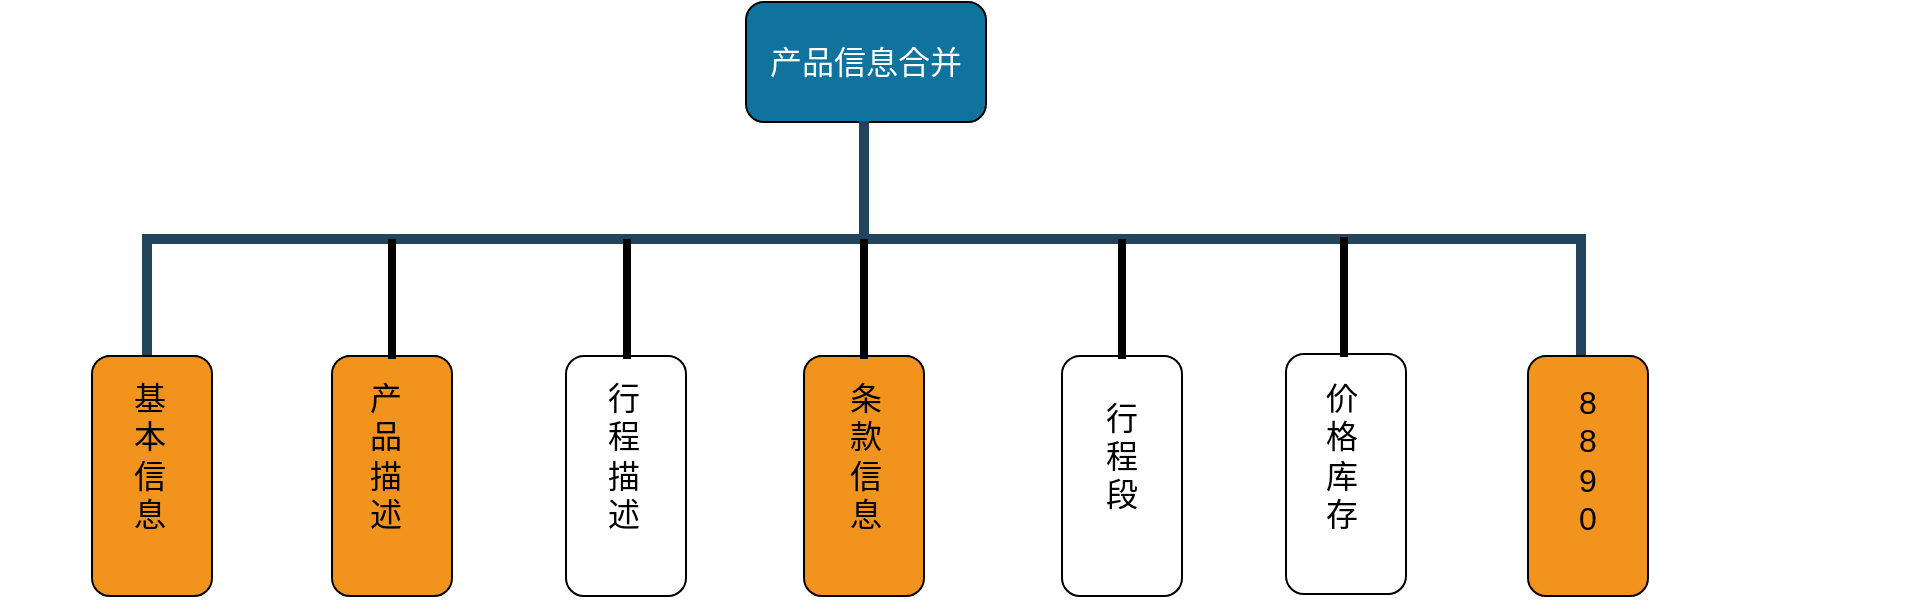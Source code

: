 <mxfile version="10.8.0" type="github"><diagram name="Page-1" id="64c3da0e-402f-94eb-ee01-a36477274f13"><mxGraphModel dx="1075" dy="629" grid="1" gridSize="10" guides="1" tooltips="1" connect="1" arrows="1" fold="1" page="1" pageScale="1" pageWidth="1169" pageHeight="826" background="#ffffff" math="0" shadow="0"><root><mxCell id="0"/><mxCell id="1" parent="0"/><mxCell id="PRa1ShAsSD1mwZs-6ogL-237" value="产品信息合并" style="rounded=1;whiteSpace=wrap;html=1;fillColor=#10739E;fontColor=#FFFFFF;fontSize=16;" vertex="1" parent="1"><mxGeometry x="967" y="423" width="120" height="60" as="geometry"/></mxCell><mxCell id="PRa1ShAsSD1mwZs-6ogL-238" value="" style="strokeWidth=5;html=1;shape=mxgraph.flowchart.annotation_2;align=left;pointerEvents=1;fillColor=#3B8DF1;fontSize=16;fontColor=#FFFFFF;rotation=90;strokeColor=#23445D;" vertex="1" parent="1"><mxGeometry x="967" y="183" width="118" height="717" as="geometry"/></mxCell><mxCell id="PRa1ShAsSD1mwZs-6ogL-240" value="" style="rounded=1;whiteSpace=wrap;html=1;fontSize=16;rotation=90;fillColor=#F2931E;" vertex="1" parent="1"><mxGeometry x="610" y="630" width="120" height="60" as="geometry"/></mxCell><mxCell id="PRa1ShAsSD1mwZs-6ogL-241" value="&lt;font&gt;基&lt;br&gt;本&lt;br&gt;信&lt;br&gt;息&lt;/font&gt;" style="text;html=1;strokeColor=none;fillColor=none;align=center;verticalAlign=middle;whiteSpace=wrap;rounded=0;fontSize=16;fontColor=#000000;" vertex="1" parent="1"><mxGeometry x="594" y="640" width="150" height="20" as="geometry"/></mxCell><mxCell id="PRa1ShAsSD1mwZs-6ogL-243" value="" style="rounded=1;whiteSpace=wrap;html=1;fillColor=#F2931E;fontSize=16;fontColor=#FFFFFF;rotation=90;" vertex="1" parent="1"><mxGeometry x="730" y="630" width="120" height="60" as="geometry"/></mxCell><mxCell id="PRa1ShAsSD1mwZs-6ogL-244" value="产&lt;br&gt;品&lt;br&gt;描&lt;br&gt;述" style="text;html=1;strokeColor=none;fillColor=none;align=center;verticalAlign=middle;whiteSpace=wrap;rounded=0;fontSize=16;fontColor=#000000;" vertex="1" parent="1"><mxGeometry x="712" y="640" width="150" height="20" as="geometry"/></mxCell><mxCell id="PRa1ShAsSD1mwZs-6ogL-245" value="" style="rounded=1;whiteSpace=wrap;html=1;fillColor=#F2931E;fontSize=16;fontColor=#FFFFFF;rotation=90;" vertex="1" parent="1"><mxGeometry x="966" y="630" width="120" height="60" as="geometry"/></mxCell><mxCell id="PRa1ShAsSD1mwZs-6ogL-247" value="" style="rounded=1;whiteSpace=wrap;html=1;fontSize=16;rotation=90;" vertex="1" parent="1"><mxGeometry x="1095" y="630" width="120" height="60" as="geometry"/></mxCell><mxCell id="PRa1ShAsSD1mwZs-6ogL-251" value="" style="rounded=1;whiteSpace=wrap;html=1;fillColor=#FFFFFF;fontSize=16;fontColor=#FFFFFF;rotation=90;" vertex="1" parent="1"><mxGeometry x="847" y="630" width="120" height="60" as="geometry"/></mxCell><mxCell id="PRa1ShAsSD1mwZs-6ogL-253" value="" style="rounded=1;whiteSpace=wrap;html=1;fillColor=#FFFFFF;fontSize=16;fontColor=#FFFFFF;rotation=90;" vertex="1" parent="1"><mxGeometry x="1207" y="629" width="120" height="60" as="geometry"/></mxCell><mxCell id="PRa1ShAsSD1mwZs-6ogL-254" value="价格库存&lt;br&gt;" style="text;html=1;strokeColor=none;fillColor=none;align=center;verticalAlign=middle;whiteSpace=wrap;rounded=0;fontSize=16;fontColor=#FFFFFF;direction=south;" vertex="1" parent="1"><mxGeometry x="1428" y="530" width="20" height="150" as="geometry"/></mxCell><mxCell id="PRa1ShAsSD1mwZs-6ogL-255" value="" style="rounded=1;whiteSpace=wrap;html=1;fillColor=#F2931E;fontSize=16;fontColor=#FFFFFF;rotation=90;" vertex="1" parent="1"><mxGeometry x="1328" y="630" width="120" height="60" as="geometry"/></mxCell><mxCell id="PRa1ShAsSD1mwZs-6ogL-256" value="价格库存&lt;br&gt;" style="text;html=1;strokeColor=none;fillColor=none;align=center;verticalAlign=middle;whiteSpace=wrap;rounded=0;fontSize=16;fontColor=#FFFFFF;direction=south;" vertex="1" parent="1"><mxGeometry x="1538" y="530" width="20" height="150" as="geometry"/></mxCell><mxCell id="PRa1ShAsSD1mwZs-6ogL-260" value="8&lt;br&gt;8&lt;br&gt;9&lt;br&gt;0&lt;br&gt;" style="text;html=1;strokeColor=none;fillColor=none;align=center;verticalAlign=middle;whiteSpace=wrap;rounded=0;fontSize=16;fontColor=#000000;direction=south;" vertex="1" parent="1"><mxGeometry x="1378" y="577" width="20" height="150" as="geometry"/></mxCell><mxCell id="PRa1ShAsSD1mwZs-6ogL-261" value="行&lt;br&gt;程&lt;br&gt;描&lt;br&gt;述" style="text;html=1;strokeColor=none;fillColor=none;align=center;verticalAlign=middle;whiteSpace=wrap;rounded=0;fontSize=16;fontColor=#000000;" vertex="1" parent="1"><mxGeometry x="831" y="640" width="150" height="20" as="geometry"/></mxCell><mxCell id="PRa1ShAsSD1mwZs-6ogL-262" value="条&lt;br&gt;款&lt;br&gt;信&lt;br&gt;息" style="text;html=1;strokeColor=none;fillColor=none;align=center;verticalAlign=middle;whiteSpace=wrap;rounded=0;fontSize=16;fontColor=#000000;" vertex="1" parent="1"><mxGeometry x="952" y="640" width="150" height="20" as="geometry"/></mxCell><mxCell id="PRa1ShAsSD1mwZs-6ogL-263" value="行&lt;br&gt;程&lt;br&gt;段" style="text;html=1;strokeColor=none;fillColor=none;align=center;verticalAlign=middle;whiteSpace=wrap;rounded=0;fontSize=16;fontColor=#000000;" vertex="1" parent="1"><mxGeometry x="1080" y="640" width="150" height="20" as="geometry"/></mxCell><mxCell id="PRa1ShAsSD1mwZs-6ogL-264" value="价&lt;br&gt;格&lt;br&gt;库&lt;br&gt;存" style="text;html=1;strokeColor=none;fillColor=none;align=center;verticalAlign=middle;whiteSpace=wrap;rounded=0;fontSize=16;fontColor=#000000;" vertex="1" parent="1"><mxGeometry x="1190" y="640" width="150" height="20" as="geometry"/></mxCell><mxCell id="PRa1ShAsSD1mwZs-6ogL-279" value="" style="line;strokeWidth=4;direction=south;html=1;fillColor=#F2931E;fontSize=16;fontColor=#000000;" vertex="1" parent="1"><mxGeometry x="785" y="541.5" width="10" height="60" as="geometry"/></mxCell><mxCell id="PRa1ShAsSD1mwZs-6ogL-280" value="" style="line;strokeWidth=4;direction=south;html=1;fillColor=#F2931E;fontSize=16;fontColor=#000000;" vertex="1" parent="1"><mxGeometry x="900" y="541.5" width="15" height="60" as="geometry"/></mxCell><mxCell id="PRa1ShAsSD1mwZs-6ogL-281" value="" style="line;strokeWidth=4;direction=south;html=1;fillColor=#F2931E;fontSize=16;fontColor=#000000;" vertex="1" parent="1"><mxGeometry x="1018.5" y="541.5" width="15" height="60" as="geometry"/></mxCell><mxCell id="PRa1ShAsSD1mwZs-6ogL-282" value="" style="line;strokeWidth=4;direction=south;html=1;fillColor=#F2931E;fontSize=16;fontColor=#000000;" vertex="1" parent="1"><mxGeometry x="1147.5" y="541.5" width="15" height="60" as="geometry"/></mxCell><mxCell id="PRa1ShAsSD1mwZs-6ogL-283" value="" style="line;strokeWidth=4;direction=south;html=1;fillColor=#F2931E;fontSize=16;fontColor=#000000;" vertex="1" parent="1"><mxGeometry x="1258.5" y="540.5" width="15" height="60" as="geometry"/></mxCell></root></mxGraphModel></diagram></mxfile>